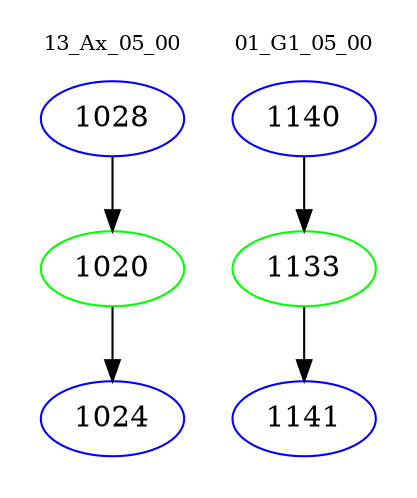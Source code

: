 digraph{
subgraph cluster_0 {
color = white
label = "13_Ax_05_00";
fontsize=10;
T0_1028 [label="1028", color="blue"]
T0_1028 -> T0_1020 [color="black"]
T0_1020 [label="1020", color="green"]
T0_1020 -> T0_1024 [color="black"]
T0_1024 [label="1024", color="blue"]
}
subgraph cluster_1 {
color = white
label = "01_G1_05_00";
fontsize=10;
T1_1140 [label="1140", color="blue"]
T1_1140 -> T1_1133 [color="black"]
T1_1133 [label="1133", color="green"]
T1_1133 -> T1_1141 [color="black"]
T1_1141 [label="1141", color="blue"]
}
}
